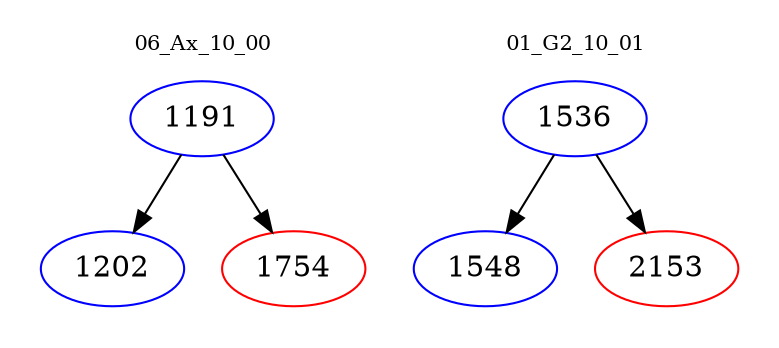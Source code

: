 digraph{
subgraph cluster_0 {
color = white
label = "06_Ax_10_00";
fontsize=10;
T0_1191 [label="1191", color="blue"]
T0_1191 -> T0_1202 [color="black"]
T0_1202 [label="1202", color="blue"]
T0_1191 -> T0_1754 [color="black"]
T0_1754 [label="1754", color="red"]
}
subgraph cluster_1 {
color = white
label = "01_G2_10_01";
fontsize=10;
T1_1536 [label="1536", color="blue"]
T1_1536 -> T1_1548 [color="black"]
T1_1548 [label="1548", color="blue"]
T1_1536 -> T1_2153 [color="black"]
T1_2153 [label="2153", color="red"]
}
}
